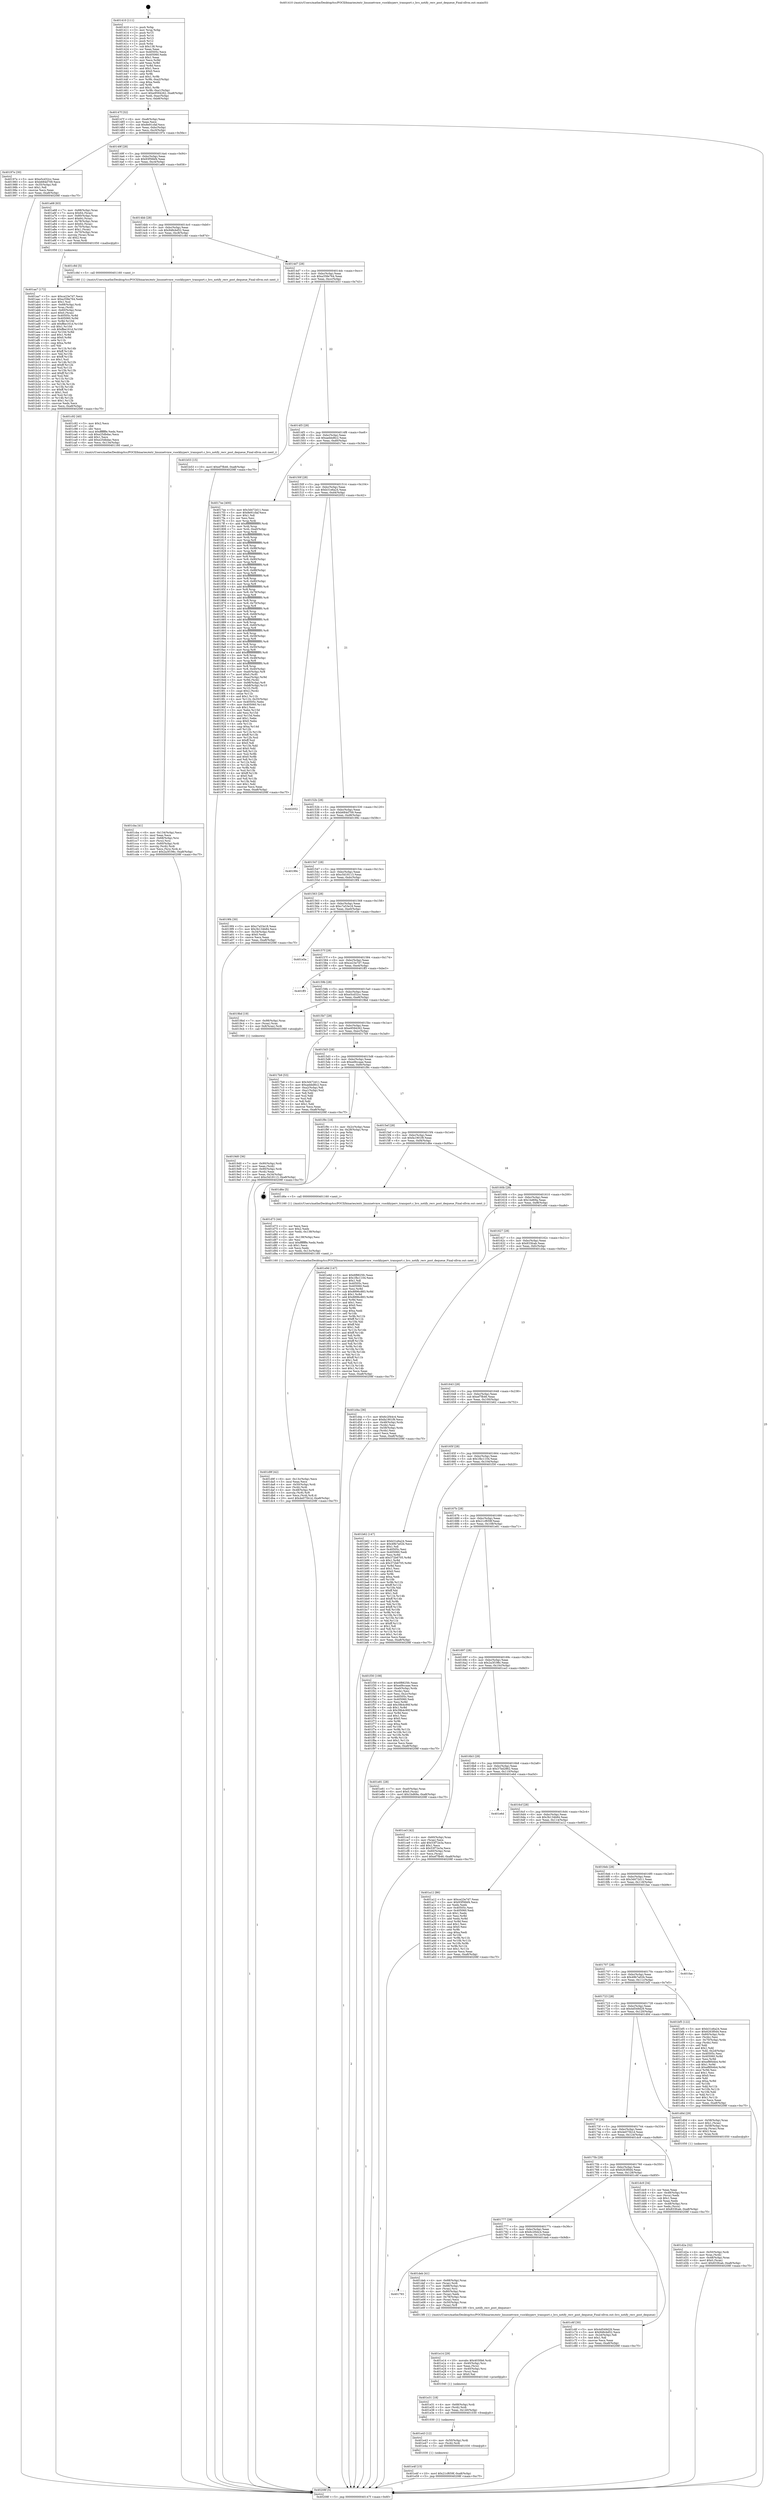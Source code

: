 digraph "0x401410" {
  label = "0x401410 (/mnt/c/Users/mathe/Desktop/tcc/POCII/binaries/extr_linuxnetvmw_vsockhyperv_transport.c_hvs_notify_recv_post_dequeue_Final-ollvm.out::main(0))"
  labelloc = "t"
  node[shape=record]

  Entry [label="",width=0.3,height=0.3,shape=circle,fillcolor=black,style=filled]
  "0x40147f" [label="{
     0x40147f [32]\l
     | [instrs]\l
     &nbsp;&nbsp;0x40147f \<+6\>: mov -0xa8(%rbp),%eax\l
     &nbsp;&nbsp;0x401485 \<+2\>: mov %eax,%ecx\l
     &nbsp;&nbsp;0x401487 \<+6\>: sub $0x8e91cfaf,%ecx\l
     &nbsp;&nbsp;0x40148d \<+6\>: mov %eax,-0xbc(%rbp)\l
     &nbsp;&nbsp;0x401493 \<+6\>: mov %ecx,-0xc0(%rbp)\l
     &nbsp;&nbsp;0x401499 \<+6\>: je 000000000040197e \<main+0x56e\>\l
  }"]
  "0x40197e" [label="{
     0x40197e [30]\l
     | [instrs]\l
     &nbsp;&nbsp;0x40197e \<+5\>: mov $0xe5cd32cc,%eax\l
     &nbsp;&nbsp;0x401983 \<+5\>: mov $0xb684d709,%ecx\l
     &nbsp;&nbsp;0x401988 \<+3\>: mov -0x35(%rbp),%dl\l
     &nbsp;&nbsp;0x40198b \<+3\>: test $0x1,%dl\l
     &nbsp;&nbsp;0x40198e \<+3\>: cmovne %ecx,%eax\l
     &nbsp;&nbsp;0x401991 \<+6\>: mov %eax,-0xa8(%rbp)\l
     &nbsp;&nbsp;0x401997 \<+5\>: jmp 000000000040208f \<main+0xc7f\>\l
  }"]
  "0x40149f" [label="{
     0x40149f [28]\l
     | [instrs]\l
     &nbsp;&nbsp;0x40149f \<+5\>: jmp 00000000004014a4 \<main+0x94\>\l
     &nbsp;&nbsp;0x4014a4 \<+6\>: mov -0xbc(%rbp),%eax\l
     &nbsp;&nbsp;0x4014aa \<+5\>: sub $0x93f56bf4,%eax\l
     &nbsp;&nbsp;0x4014af \<+6\>: mov %eax,-0xc4(%rbp)\l
     &nbsp;&nbsp;0x4014b5 \<+6\>: je 0000000000401a68 \<main+0x658\>\l
  }"]
  Exit [label="",width=0.3,height=0.3,shape=circle,fillcolor=black,style=filled,peripheries=2]
  "0x401a68" [label="{
     0x401a68 [63]\l
     | [instrs]\l
     &nbsp;&nbsp;0x401a68 \<+7\>: mov -0x88(%rbp),%rax\l
     &nbsp;&nbsp;0x401a6f \<+7\>: movq $0x64,(%rax)\l
     &nbsp;&nbsp;0x401a76 \<+4\>: mov -0x80(%rbp),%rax\l
     &nbsp;&nbsp;0x401a7a \<+6\>: movl $0x64,(%rax)\l
     &nbsp;&nbsp;0x401a80 \<+4\>: mov -0x78(%rbp),%rax\l
     &nbsp;&nbsp;0x401a84 \<+6\>: movl $0x64,(%rax)\l
     &nbsp;&nbsp;0x401a8a \<+4\>: mov -0x70(%rbp),%rax\l
     &nbsp;&nbsp;0x401a8e \<+6\>: movl $0x1,(%rax)\l
     &nbsp;&nbsp;0x401a94 \<+4\>: mov -0x70(%rbp),%rax\l
     &nbsp;&nbsp;0x401a98 \<+3\>: movslq (%rax),%rax\l
     &nbsp;&nbsp;0x401a9b \<+4\>: shl $0x2,%rax\l
     &nbsp;&nbsp;0x401a9f \<+3\>: mov %rax,%rdi\l
     &nbsp;&nbsp;0x401aa2 \<+5\>: call 0000000000401050 \<malloc@plt\>\l
     | [calls]\l
     &nbsp;&nbsp;0x401050 \{1\} (unknown)\l
  }"]
  "0x4014bb" [label="{
     0x4014bb [28]\l
     | [instrs]\l
     &nbsp;&nbsp;0x4014bb \<+5\>: jmp 00000000004014c0 \<main+0xb0\>\l
     &nbsp;&nbsp;0x4014c0 \<+6\>: mov -0xbc(%rbp),%eax\l
     &nbsp;&nbsp;0x4014c6 \<+5\>: sub $0x948cbd52,%eax\l
     &nbsp;&nbsp;0x4014cb \<+6\>: mov %eax,-0xc8(%rbp)\l
     &nbsp;&nbsp;0x4014d1 \<+6\>: je 0000000000401c8d \<main+0x87d\>\l
  }"]
  "0x401e4f" [label="{
     0x401e4f [15]\l
     | [instrs]\l
     &nbsp;&nbsp;0x401e4f \<+10\>: movl $0x21cf659f,-0xa8(%rbp)\l
     &nbsp;&nbsp;0x401e59 \<+5\>: jmp 000000000040208f \<main+0xc7f\>\l
  }"]
  "0x401c8d" [label="{
     0x401c8d [5]\l
     | [instrs]\l
     &nbsp;&nbsp;0x401c8d \<+5\>: call 0000000000401160 \<next_i\>\l
     | [calls]\l
     &nbsp;&nbsp;0x401160 \{1\} (/mnt/c/Users/mathe/Desktop/tcc/POCII/binaries/extr_linuxnetvmw_vsockhyperv_transport.c_hvs_notify_recv_post_dequeue_Final-ollvm.out::next_i)\l
  }"]
  "0x4014d7" [label="{
     0x4014d7 [28]\l
     | [instrs]\l
     &nbsp;&nbsp;0x4014d7 \<+5\>: jmp 00000000004014dc \<main+0xcc\>\l
     &nbsp;&nbsp;0x4014dc \<+6\>: mov -0xbc(%rbp),%eax\l
     &nbsp;&nbsp;0x4014e2 \<+5\>: sub $0xa358e764,%eax\l
     &nbsp;&nbsp;0x4014e7 \<+6\>: mov %eax,-0xcc(%rbp)\l
     &nbsp;&nbsp;0x4014ed \<+6\>: je 0000000000401b53 \<main+0x743\>\l
  }"]
  "0x401e43" [label="{
     0x401e43 [12]\l
     | [instrs]\l
     &nbsp;&nbsp;0x401e43 \<+4\>: mov -0x50(%rbp),%rdi\l
     &nbsp;&nbsp;0x401e47 \<+3\>: mov (%rdi),%rdi\l
     &nbsp;&nbsp;0x401e4a \<+5\>: call 0000000000401030 \<free@plt\>\l
     | [calls]\l
     &nbsp;&nbsp;0x401030 \{1\} (unknown)\l
  }"]
  "0x401b53" [label="{
     0x401b53 [15]\l
     | [instrs]\l
     &nbsp;&nbsp;0x401b53 \<+10\>: movl $0xef7fb46,-0xa8(%rbp)\l
     &nbsp;&nbsp;0x401b5d \<+5\>: jmp 000000000040208f \<main+0xc7f\>\l
  }"]
  "0x4014f3" [label="{
     0x4014f3 [28]\l
     | [instrs]\l
     &nbsp;&nbsp;0x4014f3 \<+5\>: jmp 00000000004014f8 \<main+0xe8\>\l
     &nbsp;&nbsp;0x4014f8 \<+6\>: mov -0xbc(%rbp),%eax\l
     &nbsp;&nbsp;0x4014fe \<+5\>: sub $0xaebbd6c2,%eax\l
     &nbsp;&nbsp;0x401503 \<+6\>: mov %eax,-0xd0(%rbp)\l
     &nbsp;&nbsp;0x401509 \<+6\>: je 00000000004017ee \<main+0x3de\>\l
  }"]
  "0x401e31" [label="{
     0x401e31 [18]\l
     | [instrs]\l
     &nbsp;&nbsp;0x401e31 \<+4\>: mov -0x68(%rbp),%rdi\l
     &nbsp;&nbsp;0x401e35 \<+3\>: mov (%rdi),%rdi\l
     &nbsp;&nbsp;0x401e38 \<+6\>: mov %eax,-0x140(%rbp)\l
     &nbsp;&nbsp;0x401e3e \<+5\>: call 0000000000401030 \<free@plt\>\l
     | [calls]\l
     &nbsp;&nbsp;0x401030 \{1\} (unknown)\l
  }"]
  "0x4017ee" [label="{
     0x4017ee [400]\l
     | [instrs]\l
     &nbsp;&nbsp;0x4017ee \<+5\>: mov $0x3d472d11,%eax\l
     &nbsp;&nbsp;0x4017f3 \<+5\>: mov $0x8e91cfaf,%ecx\l
     &nbsp;&nbsp;0x4017f8 \<+2\>: mov $0x1,%dl\l
     &nbsp;&nbsp;0x4017fa \<+2\>: xor %esi,%esi\l
     &nbsp;&nbsp;0x4017fc \<+3\>: mov %rsp,%rdi\l
     &nbsp;&nbsp;0x4017ff \<+4\>: add $0xfffffffffffffff0,%rdi\l
     &nbsp;&nbsp;0x401803 \<+3\>: mov %rdi,%rsp\l
     &nbsp;&nbsp;0x401806 \<+7\>: mov %rdi,-0xa0(%rbp)\l
     &nbsp;&nbsp;0x40180d \<+3\>: mov %rsp,%rdi\l
     &nbsp;&nbsp;0x401810 \<+4\>: add $0xfffffffffffffff0,%rdi\l
     &nbsp;&nbsp;0x401814 \<+3\>: mov %rdi,%rsp\l
     &nbsp;&nbsp;0x401817 \<+3\>: mov %rsp,%r8\l
     &nbsp;&nbsp;0x40181a \<+4\>: add $0xfffffffffffffff0,%r8\l
     &nbsp;&nbsp;0x40181e \<+3\>: mov %r8,%rsp\l
     &nbsp;&nbsp;0x401821 \<+7\>: mov %r8,-0x98(%rbp)\l
     &nbsp;&nbsp;0x401828 \<+3\>: mov %rsp,%r8\l
     &nbsp;&nbsp;0x40182b \<+4\>: add $0xfffffffffffffff0,%r8\l
     &nbsp;&nbsp;0x40182f \<+3\>: mov %r8,%rsp\l
     &nbsp;&nbsp;0x401832 \<+7\>: mov %r8,-0x90(%rbp)\l
     &nbsp;&nbsp;0x401839 \<+3\>: mov %rsp,%r8\l
     &nbsp;&nbsp;0x40183c \<+4\>: add $0xfffffffffffffff0,%r8\l
     &nbsp;&nbsp;0x401840 \<+3\>: mov %r8,%rsp\l
     &nbsp;&nbsp;0x401843 \<+7\>: mov %r8,-0x88(%rbp)\l
     &nbsp;&nbsp;0x40184a \<+3\>: mov %rsp,%r8\l
     &nbsp;&nbsp;0x40184d \<+4\>: add $0xfffffffffffffff0,%r8\l
     &nbsp;&nbsp;0x401851 \<+3\>: mov %r8,%rsp\l
     &nbsp;&nbsp;0x401854 \<+4\>: mov %r8,-0x80(%rbp)\l
     &nbsp;&nbsp;0x401858 \<+3\>: mov %rsp,%r8\l
     &nbsp;&nbsp;0x40185b \<+4\>: add $0xfffffffffffffff0,%r8\l
     &nbsp;&nbsp;0x40185f \<+3\>: mov %r8,%rsp\l
     &nbsp;&nbsp;0x401862 \<+4\>: mov %r8,-0x78(%rbp)\l
     &nbsp;&nbsp;0x401866 \<+3\>: mov %rsp,%r8\l
     &nbsp;&nbsp;0x401869 \<+4\>: add $0xfffffffffffffff0,%r8\l
     &nbsp;&nbsp;0x40186d \<+3\>: mov %r8,%rsp\l
     &nbsp;&nbsp;0x401870 \<+4\>: mov %r8,-0x70(%rbp)\l
     &nbsp;&nbsp;0x401874 \<+3\>: mov %rsp,%r8\l
     &nbsp;&nbsp;0x401877 \<+4\>: add $0xfffffffffffffff0,%r8\l
     &nbsp;&nbsp;0x40187b \<+3\>: mov %r8,%rsp\l
     &nbsp;&nbsp;0x40187e \<+4\>: mov %r8,-0x68(%rbp)\l
     &nbsp;&nbsp;0x401882 \<+3\>: mov %rsp,%r8\l
     &nbsp;&nbsp;0x401885 \<+4\>: add $0xfffffffffffffff0,%r8\l
     &nbsp;&nbsp;0x401889 \<+3\>: mov %r8,%rsp\l
     &nbsp;&nbsp;0x40188c \<+4\>: mov %r8,-0x60(%rbp)\l
     &nbsp;&nbsp;0x401890 \<+3\>: mov %rsp,%r8\l
     &nbsp;&nbsp;0x401893 \<+4\>: add $0xfffffffffffffff0,%r8\l
     &nbsp;&nbsp;0x401897 \<+3\>: mov %r8,%rsp\l
     &nbsp;&nbsp;0x40189a \<+4\>: mov %r8,-0x58(%rbp)\l
     &nbsp;&nbsp;0x40189e \<+3\>: mov %rsp,%r8\l
     &nbsp;&nbsp;0x4018a1 \<+4\>: add $0xfffffffffffffff0,%r8\l
     &nbsp;&nbsp;0x4018a5 \<+3\>: mov %r8,%rsp\l
     &nbsp;&nbsp;0x4018a8 \<+4\>: mov %r8,-0x50(%rbp)\l
     &nbsp;&nbsp;0x4018ac \<+3\>: mov %rsp,%r8\l
     &nbsp;&nbsp;0x4018af \<+4\>: add $0xfffffffffffffff0,%r8\l
     &nbsp;&nbsp;0x4018b3 \<+3\>: mov %r8,%rsp\l
     &nbsp;&nbsp;0x4018b6 \<+4\>: mov %r8,-0x48(%rbp)\l
     &nbsp;&nbsp;0x4018ba \<+3\>: mov %rsp,%r8\l
     &nbsp;&nbsp;0x4018bd \<+4\>: add $0xfffffffffffffff0,%r8\l
     &nbsp;&nbsp;0x4018c1 \<+3\>: mov %r8,%rsp\l
     &nbsp;&nbsp;0x4018c4 \<+4\>: mov %r8,-0x40(%rbp)\l
     &nbsp;&nbsp;0x4018c8 \<+7\>: mov -0xa0(%rbp),%r8\l
     &nbsp;&nbsp;0x4018cf \<+7\>: movl $0x0,(%r8)\l
     &nbsp;&nbsp;0x4018d6 \<+7\>: mov -0xac(%rbp),%r9d\l
     &nbsp;&nbsp;0x4018dd \<+3\>: mov %r9d,(%rdi)\l
     &nbsp;&nbsp;0x4018e0 \<+7\>: mov -0x98(%rbp),%r8\l
     &nbsp;&nbsp;0x4018e7 \<+7\>: mov -0xb8(%rbp),%r10\l
     &nbsp;&nbsp;0x4018ee \<+3\>: mov %r10,(%r8)\l
     &nbsp;&nbsp;0x4018f1 \<+3\>: cmpl $0x2,(%rdi)\l
     &nbsp;&nbsp;0x4018f4 \<+4\>: setne %r11b\l
     &nbsp;&nbsp;0x4018f8 \<+4\>: and $0x1,%r11b\l
     &nbsp;&nbsp;0x4018fc \<+4\>: mov %r11b,-0x35(%rbp)\l
     &nbsp;&nbsp;0x401900 \<+7\>: mov 0x40505c,%ebx\l
     &nbsp;&nbsp;0x401907 \<+8\>: mov 0x405060,%r14d\l
     &nbsp;&nbsp;0x40190f \<+3\>: sub $0x1,%esi\l
     &nbsp;&nbsp;0x401912 \<+3\>: mov %ebx,%r15d\l
     &nbsp;&nbsp;0x401915 \<+3\>: add %esi,%r15d\l
     &nbsp;&nbsp;0x401918 \<+4\>: imul %r15d,%ebx\l
     &nbsp;&nbsp;0x40191c \<+3\>: and $0x1,%ebx\l
     &nbsp;&nbsp;0x40191f \<+3\>: cmp $0x0,%ebx\l
     &nbsp;&nbsp;0x401922 \<+4\>: sete %r11b\l
     &nbsp;&nbsp;0x401926 \<+4\>: cmp $0xa,%r14d\l
     &nbsp;&nbsp;0x40192a \<+4\>: setl %r12b\l
     &nbsp;&nbsp;0x40192e \<+3\>: mov %r11b,%r13b\l
     &nbsp;&nbsp;0x401931 \<+4\>: xor $0xff,%r13b\l
     &nbsp;&nbsp;0x401935 \<+3\>: mov %r12b,%sil\l
     &nbsp;&nbsp;0x401938 \<+4\>: xor $0xff,%sil\l
     &nbsp;&nbsp;0x40193c \<+3\>: xor $0x0,%dl\l
     &nbsp;&nbsp;0x40193f \<+3\>: mov %r13b,%dil\l
     &nbsp;&nbsp;0x401942 \<+4\>: and $0x0,%dil\l
     &nbsp;&nbsp;0x401946 \<+3\>: and %dl,%r11b\l
     &nbsp;&nbsp;0x401949 \<+3\>: mov %sil,%r8b\l
     &nbsp;&nbsp;0x40194c \<+4\>: and $0x0,%r8b\l
     &nbsp;&nbsp;0x401950 \<+3\>: and %dl,%r12b\l
     &nbsp;&nbsp;0x401953 \<+3\>: or %r11b,%dil\l
     &nbsp;&nbsp;0x401956 \<+3\>: or %r12b,%r8b\l
     &nbsp;&nbsp;0x401959 \<+3\>: xor %r8b,%dil\l
     &nbsp;&nbsp;0x40195c \<+3\>: or %sil,%r13b\l
     &nbsp;&nbsp;0x40195f \<+4\>: xor $0xff,%r13b\l
     &nbsp;&nbsp;0x401963 \<+3\>: or $0x0,%dl\l
     &nbsp;&nbsp;0x401966 \<+3\>: and %dl,%r13b\l
     &nbsp;&nbsp;0x401969 \<+3\>: or %r13b,%dil\l
     &nbsp;&nbsp;0x40196c \<+4\>: test $0x1,%dil\l
     &nbsp;&nbsp;0x401970 \<+3\>: cmovne %ecx,%eax\l
     &nbsp;&nbsp;0x401973 \<+6\>: mov %eax,-0xa8(%rbp)\l
     &nbsp;&nbsp;0x401979 \<+5\>: jmp 000000000040208f \<main+0xc7f\>\l
  }"]
  "0x40150f" [label="{
     0x40150f [28]\l
     | [instrs]\l
     &nbsp;&nbsp;0x40150f \<+5\>: jmp 0000000000401514 \<main+0x104\>\l
     &nbsp;&nbsp;0x401514 \<+6\>: mov -0xbc(%rbp),%eax\l
     &nbsp;&nbsp;0x40151a \<+5\>: sub $0xb31e6a24,%eax\l
     &nbsp;&nbsp;0x40151f \<+6\>: mov %eax,-0xd4(%rbp)\l
     &nbsp;&nbsp;0x401525 \<+6\>: je 0000000000402052 \<main+0xc42\>\l
  }"]
  "0x401e14" [label="{
     0x401e14 [29]\l
     | [instrs]\l
     &nbsp;&nbsp;0x401e14 \<+10\>: movabs $0x4030b6,%rdi\l
     &nbsp;&nbsp;0x401e1e \<+4\>: mov -0x40(%rbp),%rsi\l
     &nbsp;&nbsp;0x401e22 \<+2\>: mov %eax,(%rsi)\l
     &nbsp;&nbsp;0x401e24 \<+4\>: mov -0x40(%rbp),%rsi\l
     &nbsp;&nbsp;0x401e28 \<+2\>: mov (%rsi),%esi\l
     &nbsp;&nbsp;0x401e2a \<+2\>: mov $0x0,%al\l
     &nbsp;&nbsp;0x401e2c \<+5\>: call 0000000000401040 \<printf@plt\>\l
     | [calls]\l
     &nbsp;&nbsp;0x401040 \{1\} (unknown)\l
  }"]
  "0x402052" [label="{
     0x402052\l
  }", style=dashed]
  "0x40152b" [label="{
     0x40152b [28]\l
     | [instrs]\l
     &nbsp;&nbsp;0x40152b \<+5\>: jmp 0000000000401530 \<main+0x120\>\l
     &nbsp;&nbsp;0x401530 \<+6\>: mov -0xbc(%rbp),%eax\l
     &nbsp;&nbsp;0x401536 \<+5\>: sub $0xb684d709,%eax\l
     &nbsp;&nbsp;0x40153b \<+6\>: mov %eax,-0xd8(%rbp)\l
     &nbsp;&nbsp;0x401541 \<+6\>: je 000000000040199c \<main+0x58c\>\l
  }"]
  "0x401793" [label="{
     0x401793\l
  }", style=dashed]
  "0x40199c" [label="{
     0x40199c\l
  }", style=dashed]
  "0x401547" [label="{
     0x401547 [28]\l
     | [instrs]\l
     &nbsp;&nbsp;0x401547 \<+5\>: jmp 000000000040154c \<main+0x13c\>\l
     &nbsp;&nbsp;0x40154c \<+6\>: mov -0xbc(%rbp),%eax\l
     &nbsp;&nbsp;0x401552 \<+5\>: sub $0xc5d18113,%eax\l
     &nbsp;&nbsp;0x401557 \<+6\>: mov %eax,-0xdc(%rbp)\l
     &nbsp;&nbsp;0x40155d \<+6\>: je 00000000004019f4 \<main+0x5e4\>\l
  }"]
  "0x401deb" [label="{
     0x401deb [41]\l
     | [instrs]\l
     &nbsp;&nbsp;0x401deb \<+4\>: mov -0x68(%rbp),%rax\l
     &nbsp;&nbsp;0x401def \<+3\>: mov (%rax),%rdi\l
     &nbsp;&nbsp;0x401df2 \<+7\>: mov -0x88(%rbp),%rax\l
     &nbsp;&nbsp;0x401df9 \<+3\>: mov (%rax),%rsi\l
     &nbsp;&nbsp;0x401dfc \<+4\>: mov -0x80(%rbp),%rax\l
     &nbsp;&nbsp;0x401e00 \<+2\>: mov (%rax),%edx\l
     &nbsp;&nbsp;0x401e02 \<+4\>: mov -0x78(%rbp),%rax\l
     &nbsp;&nbsp;0x401e06 \<+2\>: mov (%rax),%ecx\l
     &nbsp;&nbsp;0x401e08 \<+4\>: mov -0x50(%rbp),%rax\l
     &nbsp;&nbsp;0x401e0c \<+3\>: mov (%rax),%r8\l
     &nbsp;&nbsp;0x401e0f \<+5\>: call 00000000004013f0 \<hvs_notify_recv_post_dequeue\>\l
     | [calls]\l
     &nbsp;&nbsp;0x4013f0 \{1\} (/mnt/c/Users/mathe/Desktop/tcc/POCII/binaries/extr_linuxnetvmw_vsockhyperv_transport.c_hvs_notify_recv_post_dequeue_Final-ollvm.out::hvs_notify_recv_post_dequeue)\l
  }"]
  "0x4019f4" [label="{
     0x4019f4 [30]\l
     | [instrs]\l
     &nbsp;&nbsp;0x4019f4 \<+5\>: mov $0xc7a53e18,%eax\l
     &nbsp;&nbsp;0x4019f9 \<+5\>: mov $0x3b134b84,%ecx\l
     &nbsp;&nbsp;0x4019fe \<+3\>: mov -0x34(%rbp),%edx\l
     &nbsp;&nbsp;0x401a01 \<+3\>: cmp $0x0,%edx\l
     &nbsp;&nbsp;0x401a04 \<+3\>: cmove %ecx,%eax\l
     &nbsp;&nbsp;0x401a07 \<+6\>: mov %eax,-0xa8(%rbp)\l
     &nbsp;&nbsp;0x401a0d \<+5\>: jmp 000000000040208f \<main+0xc7f\>\l
  }"]
  "0x401563" [label="{
     0x401563 [28]\l
     | [instrs]\l
     &nbsp;&nbsp;0x401563 \<+5\>: jmp 0000000000401568 \<main+0x158\>\l
     &nbsp;&nbsp;0x401568 \<+6\>: mov -0xbc(%rbp),%eax\l
     &nbsp;&nbsp;0x40156e \<+5\>: sub $0xc7a53e18,%eax\l
     &nbsp;&nbsp;0x401573 \<+6\>: mov %eax,-0xe0(%rbp)\l
     &nbsp;&nbsp;0x401579 \<+6\>: je 0000000000401e5e \<main+0xa4e\>\l
  }"]
  "0x401d9f" [label="{
     0x401d9f [42]\l
     | [instrs]\l
     &nbsp;&nbsp;0x401d9f \<+6\>: mov -0x13c(%rbp),%ecx\l
     &nbsp;&nbsp;0x401da5 \<+3\>: imul %eax,%ecx\l
     &nbsp;&nbsp;0x401da8 \<+4\>: mov -0x50(%rbp),%rdi\l
     &nbsp;&nbsp;0x401dac \<+3\>: mov (%rdi),%rdi\l
     &nbsp;&nbsp;0x401daf \<+4\>: mov -0x48(%rbp),%r8\l
     &nbsp;&nbsp;0x401db3 \<+3\>: movslq (%r8),%r8\l
     &nbsp;&nbsp;0x401db6 \<+4\>: mov %ecx,(%rdi,%r8,4)\l
     &nbsp;&nbsp;0x401dba \<+10\>: movl $0x4e075b1d,-0xa8(%rbp)\l
     &nbsp;&nbsp;0x401dc4 \<+5\>: jmp 000000000040208f \<main+0xc7f\>\l
  }"]
  "0x401e5e" [label="{
     0x401e5e\l
  }", style=dashed]
  "0x40157f" [label="{
     0x40157f [28]\l
     | [instrs]\l
     &nbsp;&nbsp;0x40157f \<+5\>: jmp 0000000000401584 \<main+0x174\>\l
     &nbsp;&nbsp;0x401584 \<+6\>: mov -0xbc(%rbp),%eax\l
     &nbsp;&nbsp;0x40158a \<+5\>: sub $0xce23e7d7,%eax\l
     &nbsp;&nbsp;0x40158f \<+6\>: mov %eax,-0xe4(%rbp)\l
     &nbsp;&nbsp;0x401595 \<+6\>: je 0000000000401ff3 \<main+0xbe3\>\l
  }"]
  "0x401d73" [label="{
     0x401d73 [44]\l
     | [instrs]\l
     &nbsp;&nbsp;0x401d73 \<+2\>: xor %ecx,%ecx\l
     &nbsp;&nbsp;0x401d75 \<+5\>: mov $0x2,%edx\l
     &nbsp;&nbsp;0x401d7a \<+6\>: mov %edx,-0x138(%rbp)\l
     &nbsp;&nbsp;0x401d80 \<+1\>: cltd\l
     &nbsp;&nbsp;0x401d81 \<+6\>: mov -0x138(%rbp),%esi\l
     &nbsp;&nbsp;0x401d87 \<+2\>: idiv %esi\l
     &nbsp;&nbsp;0x401d89 \<+6\>: imul $0xfffffffe,%edx,%edx\l
     &nbsp;&nbsp;0x401d8f \<+3\>: sub $0x1,%ecx\l
     &nbsp;&nbsp;0x401d92 \<+2\>: sub %ecx,%edx\l
     &nbsp;&nbsp;0x401d94 \<+6\>: mov %edx,-0x13c(%rbp)\l
     &nbsp;&nbsp;0x401d9a \<+5\>: call 0000000000401160 \<next_i\>\l
     | [calls]\l
     &nbsp;&nbsp;0x401160 \{1\} (/mnt/c/Users/mathe/Desktop/tcc/POCII/binaries/extr_linuxnetvmw_vsockhyperv_transport.c_hvs_notify_recv_post_dequeue_Final-ollvm.out::next_i)\l
  }"]
  "0x401ff3" [label="{
     0x401ff3\l
  }", style=dashed]
  "0x40159b" [label="{
     0x40159b [28]\l
     | [instrs]\l
     &nbsp;&nbsp;0x40159b \<+5\>: jmp 00000000004015a0 \<main+0x190\>\l
     &nbsp;&nbsp;0x4015a0 \<+6\>: mov -0xbc(%rbp),%eax\l
     &nbsp;&nbsp;0x4015a6 \<+5\>: sub $0xe5cd32cc,%eax\l
     &nbsp;&nbsp;0x4015ab \<+6\>: mov %eax,-0xe8(%rbp)\l
     &nbsp;&nbsp;0x4015b1 \<+6\>: je 00000000004019bd \<main+0x5ad\>\l
  }"]
  "0x401d2a" [label="{
     0x401d2a [32]\l
     | [instrs]\l
     &nbsp;&nbsp;0x401d2a \<+4\>: mov -0x50(%rbp),%rdi\l
     &nbsp;&nbsp;0x401d2e \<+3\>: mov %rax,(%rdi)\l
     &nbsp;&nbsp;0x401d31 \<+4\>: mov -0x48(%rbp),%rax\l
     &nbsp;&nbsp;0x401d35 \<+6\>: movl $0x0,(%rax)\l
     &nbsp;&nbsp;0x401d3b \<+10\>: movl $0x833fcab,-0xa8(%rbp)\l
     &nbsp;&nbsp;0x401d45 \<+5\>: jmp 000000000040208f \<main+0xc7f\>\l
  }"]
  "0x4019bd" [label="{
     0x4019bd [19]\l
     | [instrs]\l
     &nbsp;&nbsp;0x4019bd \<+7\>: mov -0x98(%rbp),%rax\l
     &nbsp;&nbsp;0x4019c4 \<+3\>: mov (%rax),%rax\l
     &nbsp;&nbsp;0x4019c7 \<+4\>: mov 0x8(%rax),%rdi\l
     &nbsp;&nbsp;0x4019cb \<+5\>: call 0000000000401060 \<atoi@plt\>\l
     | [calls]\l
     &nbsp;&nbsp;0x401060 \{1\} (unknown)\l
  }"]
  "0x4015b7" [label="{
     0x4015b7 [28]\l
     | [instrs]\l
     &nbsp;&nbsp;0x4015b7 \<+5\>: jmp 00000000004015bc \<main+0x1ac\>\l
     &nbsp;&nbsp;0x4015bc \<+6\>: mov -0xbc(%rbp),%eax\l
     &nbsp;&nbsp;0x4015c2 \<+5\>: sub $0xe9594262,%eax\l
     &nbsp;&nbsp;0x4015c7 \<+6\>: mov %eax,-0xec(%rbp)\l
     &nbsp;&nbsp;0x4015cd \<+6\>: je 00000000004017b9 \<main+0x3a9\>\l
  }"]
  "0x401cba" [label="{
     0x401cba [41]\l
     | [instrs]\l
     &nbsp;&nbsp;0x401cba \<+6\>: mov -0x134(%rbp),%ecx\l
     &nbsp;&nbsp;0x401cc0 \<+3\>: imul %eax,%ecx\l
     &nbsp;&nbsp;0x401cc3 \<+4\>: mov -0x68(%rbp),%rsi\l
     &nbsp;&nbsp;0x401cc7 \<+3\>: mov (%rsi),%rsi\l
     &nbsp;&nbsp;0x401cca \<+4\>: mov -0x60(%rbp),%rdi\l
     &nbsp;&nbsp;0x401cce \<+3\>: movslq (%rdi),%rdi\l
     &nbsp;&nbsp;0x401cd1 \<+3\>: mov %ecx,(%rsi,%rdi,4)\l
     &nbsp;&nbsp;0x401cd4 \<+10\>: movl $0x2a3f198c,-0xa8(%rbp)\l
     &nbsp;&nbsp;0x401cde \<+5\>: jmp 000000000040208f \<main+0xc7f\>\l
  }"]
  "0x4017b9" [label="{
     0x4017b9 [53]\l
     | [instrs]\l
     &nbsp;&nbsp;0x4017b9 \<+5\>: mov $0x3d472d11,%eax\l
     &nbsp;&nbsp;0x4017be \<+5\>: mov $0xaebbd6c2,%ecx\l
     &nbsp;&nbsp;0x4017c3 \<+6\>: mov -0xa2(%rbp),%dl\l
     &nbsp;&nbsp;0x4017c9 \<+7\>: mov -0xa1(%rbp),%sil\l
     &nbsp;&nbsp;0x4017d0 \<+3\>: mov %dl,%dil\l
     &nbsp;&nbsp;0x4017d3 \<+3\>: and %sil,%dil\l
     &nbsp;&nbsp;0x4017d6 \<+3\>: xor %sil,%dl\l
     &nbsp;&nbsp;0x4017d9 \<+3\>: or %dl,%dil\l
     &nbsp;&nbsp;0x4017dc \<+4\>: test $0x1,%dil\l
     &nbsp;&nbsp;0x4017e0 \<+3\>: cmovne %ecx,%eax\l
     &nbsp;&nbsp;0x4017e3 \<+6\>: mov %eax,-0xa8(%rbp)\l
     &nbsp;&nbsp;0x4017e9 \<+5\>: jmp 000000000040208f \<main+0xc7f\>\l
  }"]
  "0x4015d3" [label="{
     0x4015d3 [28]\l
     | [instrs]\l
     &nbsp;&nbsp;0x4015d3 \<+5\>: jmp 00000000004015d8 \<main+0x1c8\>\l
     &nbsp;&nbsp;0x4015d8 \<+6\>: mov -0xbc(%rbp),%eax\l
     &nbsp;&nbsp;0x4015de \<+5\>: sub $0xed9ccaae,%eax\l
     &nbsp;&nbsp;0x4015e3 \<+6\>: mov %eax,-0xf0(%rbp)\l
     &nbsp;&nbsp;0x4015e9 \<+6\>: je 0000000000401f9c \<main+0xb8c\>\l
  }"]
  "0x40208f" [label="{
     0x40208f [5]\l
     | [instrs]\l
     &nbsp;&nbsp;0x40208f \<+5\>: jmp 000000000040147f \<main+0x6f\>\l
  }"]
  "0x401410" [label="{
     0x401410 [111]\l
     | [instrs]\l
     &nbsp;&nbsp;0x401410 \<+1\>: push %rbp\l
     &nbsp;&nbsp;0x401411 \<+3\>: mov %rsp,%rbp\l
     &nbsp;&nbsp;0x401414 \<+2\>: push %r15\l
     &nbsp;&nbsp;0x401416 \<+2\>: push %r14\l
     &nbsp;&nbsp;0x401418 \<+2\>: push %r13\l
     &nbsp;&nbsp;0x40141a \<+2\>: push %r12\l
     &nbsp;&nbsp;0x40141c \<+1\>: push %rbx\l
     &nbsp;&nbsp;0x40141d \<+7\>: sub $0x138,%rsp\l
     &nbsp;&nbsp;0x401424 \<+2\>: xor %eax,%eax\l
     &nbsp;&nbsp;0x401426 \<+7\>: mov 0x40505c,%ecx\l
     &nbsp;&nbsp;0x40142d \<+7\>: mov 0x405060,%edx\l
     &nbsp;&nbsp;0x401434 \<+3\>: sub $0x1,%eax\l
     &nbsp;&nbsp;0x401437 \<+3\>: mov %ecx,%r8d\l
     &nbsp;&nbsp;0x40143a \<+3\>: add %eax,%r8d\l
     &nbsp;&nbsp;0x40143d \<+4\>: imul %r8d,%ecx\l
     &nbsp;&nbsp;0x401441 \<+3\>: and $0x1,%ecx\l
     &nbsp;&nbsp;0x401444 \<+3\>: cmp $0x0,%ecx\l
     &nbsp;&nbsp;0x401447 \<+4\>: sete %r9b\l
     &nbsp;&nbsp;0x40144b \<+4\>: and $0x1,%r9b\l
     &nbsp;&nbsp;0x40144f \<+7\>: mov %r9b,-0xa2(%rbp)\l
     &nbsp;&nbsp;0x401456 \<+3\>: cmp $0xa,%edx\l
     &nbsp;&nbsp;0x401459 \<+4\>: setl %r9b\l
     &nbsp;&nbsp;0x40145d \<+4\>: and $0x1,%r9b\l
     &nbsp;&nbsp;0x401461 \<+7\>: mov %r9b,-0xa1(%rbp)\l
     &nbsp;&nbsp;0x401468 \<+10\>: movl $0xe9594262,-0xa8(%rbp)\l
     &nbsp;&nbsp;0x401472 \<+6\>: mov %edi,-0xac(%rbp)\l
     &nbsp;&nbsp;0x401478 \<+7\>: mov %rsi,-0xb8(%rbp)\l
  }"]
  "0x401c92" [label="{
     0x401c92 [40]\l
     | [instrs]\l
     &nbsp;&nbsp;0x401c92 \<+5\>: mov $0x2,%ecx\l
     &nbsp;&nbsp;0x401c97 \<+1\>: cltd\l
     &nbsp;&nbsp;0x401c98 \<+2\>: idiv %ecx\l
     &nbsp;&nbsp;0x401c9a \<+6\>: imul $0xfffffffe,%edx,%ecx\l
     &nbsp;&nbsp;0x401ca0 \<+6\>: sub $0xe25dbdac,%ecx\l
     &nbsp;&nbsp;0x401ca6 \<+3\>: add $0x1,%ecx\l
     &nbsp;&nbsp;0x401ca9 \<+6\>: add $0xe25dbdac,%ecx\l
     &nbsp;&nbsp;0x401caf \<+6\>: mov %ecx,-0x134(%rbp)\l
     &nbsp;&nbsp;0x401cb5 \<+5\>: call 0000000000401160 \<next_i\>\l
     | [calls]\l
     &nbsp;&nbsp;0x401160 \{1\} (/mnt/c/Users/mathe/Desktop/tcc/POCII/binaries/extr_linuxnetvmw_vsockhyperv_transport.c_hvs_notify_recv_post_dequeue_Final-ollvm.out::next_i)\l
  }"]
  "0x4019d0" [label="{
     0x4019d0 [36]\l
     | [instrs]\l
     &nbsp;&nbsp;0x4019d0 \<+7\>: mov -0x90(%rbp),%rdi\l
     &nbsp;&nbsp;0x4019d7 \<+2\>: mov %eax,(%rdi)\l
     &nbsp;&nbsp;0x4019d9 \<+7\>: mov -0x90(%rbp),%rdi\l
     &nbsp;&nbsp;0x4019e0 \<+2\>: mov (%rdi),%eax\l
     &nbsp;&nbsp;0x4019e2 \<+3\>: mov %eax,-0x34(%rbp)\l
     &nbsp;&nbsp;0x4019e5 \<+10\>: movl $0xc5d18113,-0xa8(%rbp)\l
     &nbsp;&nbsp;0x4019ef \<+5\>: jmp 000000000040208f \<main+0xc7f\>\l
  }"]
  "0x401777" [label="{
     0x401777 [28]\l
     | [instrs]\l
     &nbsp;&nbsp;0x401777 \<+5\>: jmp 000000000040177c \<main+0x36c\>\l
     &nbsp;&nbsp;0x40177c \<+6\>: mov -0xbc(%rbp),%eax\l
     &nbsp;&nbsp;0x401782 \<+5\>: sub $0x6c2f44c4,%eax\l
     &nbsp;&nbsp;0x401787 \<+6\>: mov %eax,-0x12c(%rbp)\l
     &nbsp;&nbsp;0x40178d \<+6\>: je 0000000000401deb \<main+0x9db\>\l
  }"]
  "0x401f9c" [label="{
     0x401f9c [18]\l
     | [instrs]\l
     &nbsp;&nbsp;0x401f9c \<+3\>: mov -0x2c(%rbp),%eax\l
     &nbsp;&nbsp;0x401f9f \<+4\>: lea -0x28(%rbp),%rsp\l
     &nbsp;&nbsp;0x401fa3 \<+1\>: pop %rbx\l
     &nbsp;&nbsp;0x401fa4 \<+2\>: pop %r12\l
     &nbsp;&nbsp;0x401fa6 \<+2\>: pop %r13\l
     &nbsp;&nbsp;0x401fa8 \<+2\>: pop %r14\l
     &nbsp;&nbsp;0x401faa \<+2\>: pop %r15\l
     &nbsp;&nbsp;0x401fac \<+1\>: pop %rbp\l
     &nbsp;&nbsp;0x401fad \<+1\>: ret\l
  }"]
  "0x4015ef" [label="{
     0x4015ef [28]\l
     | [instrs]\l
     &nbsp;&nbsp;0x4015ef \<+5\>: jmp 00000000004015f4 \<main+0x1e4\>\l
     &nbsp;&nbsp;0x4015f4 \<+6\>: mov -0xbc(%rbp),%eax\l
     &nbsp;&nbsp;0x4015fa \<+5\>: sub $0xfa1901f9,%eax\l
     &nbsp;&nbsp;0x4015ff \<+6\>: mov %eax,-0xf4(%rbp)\l
     &nbsp;&nbsp;0x401605 \<+6\>: je 0000000000401d6e \<main+0x95e\>\l
  }"]
  "0x401c6f" [label="{
     0x401c6f [30]\l
     | [instrs]\l
     &nbsp;&nbsp;0x401c6f \<+5\>: mov $0x4d549d29,%eax\l
     &nbsp;&nbsp;0x401c74 \<+5\>: mov $0x948cbd52,%ecx\l
     &nbsp;&nbsp;0x401c79 \<+3\>: mov -0x2d(%rbp),%dl\l
     &nbsp;&nbsp;0x401c7c \<+3\>: test $0x1,%dl\l
     &nbsp;&nbsp;0x401c7f \<+3\>: cmovne %ecx,%eax\l
     &nbsp;&nbsp;0x401c82 \<+6\>: mov %eax,-0xa8(%rbp)\l
     &nbsp;&nbsp;0x401c88 \<+5\>: jmp 000000000040208f \<main+0xc7f\>\l
  }"]
  "0x401d6e" [label="{
     0x401d6e [5]\l
     | [instrs]\l
     &nbsp;&nbsp;0x401d6e \<+5\>: call 0000000000401160 \<next_i\>\l
     | [calls]\l
     &nbsp;&nbsp;0x401160 \{1\} (/mnt/c/Users/mathe/Desktop/tcc/POCII/binaries/extr_linuxnetvmw_vsockhyperv_transport.c_hvs_notify_recv_post_dequeue_Final-ollvm.out::next_i)\l
  }"]
  "0x40160b" [label="{
     0x40160b [28]\l
     | [instrs]\l
     &nbsp;&nbsp;0x40160b \<+5\>: jmp 0000000000401610 \<main+0x200\>\l
     &nbsp;&nbsp;0x401610 \<+6\>: mov -0xbc(%rbp),%eax\l
     &nbsp;&nbsp;0x401616 \<+5\>: sub $0x1bd69a,%eax\l
     &nbsp;&nbsp;0x40161b \<+6\>: mov %eax,-0xf8(%rbp)\l
     &nbsp;&nbsp;0x401621 \<+6\>: je 0000000000401e9d \<main+0xa8d\>\l
  }"]
  "0x40175b" [label="{
     0x40175b [28]\l
     | [instrs]\l
     &nbsp;&nbsp;0x40175b \<+5\>: jmp 0000000000401760 \<main+0x350\>\l
     &nbsp;&nbsp;0x401760 \<+6\>: mov -0xbc(%rbp),%eax\l
     &nbsp;&nbsp;0x401766 \<+5\>: sub $0x6263f0d4,%eax\l
     &nbsp;&nbsp;0x40176b \<+6\>: mov %eax,-0x128(%rbp)\l
     &nbsp;&nbsp;0x401771 \<+6\>: je 0000000000401c6f \<main+0x85f\>\l
  }"]
  "0x401e9d" [label="{
     0x401e9d [147]\l
     | [instrs]\l
     &nbsp;&nbsp;0x401e9d \<+5\>: mov $0x6f8825fc,%eax\l
     &nbsp;&nbsp;0x401ea2 \<+5\>: mov $0x1fbc1104,%ecx\l
     &nbsp;&nbsp;0x401ea7 \<+2\>: mov $0x1,%dl\l
     &nbsp;&nbsp;0x401ea9 \<+7\>: mov 0x40505c,%esi\l
     &nbsp;&nbsp;0x401eb0 \<+7\>: mov 0x405060,%edi\l
     &nbsp;&nbsp;0x401eb7 \<+3\>: mov %esi,%r8d\l
     &nbsp;&nbsp;0x401eba \<+7\>: sub $0x8896c883,%r8d\l
     &nbsp;&nbsp;0x401ec1 \<+4\>: sub $0x1,%r8d\l
     &nbsp;&nbsp;0x401ec5 \<+7\>: add $0x8896c883,%r8d\l
     &nbsp;&nbsp;0x401ecc \<+4\>: imul %r8d,%esi\l
     &nbsp;&nbsp;0x401ed0 \<+3\>: and $0x1,%esi\l
     &nbsp;&nbsp;0x401ed3 \<+3\>: cmp $0x0,%esi\l
     &nbsp;&nbsp;0x401ed6 \<+4\>: sete %r9b\l
     &nbsp;&nbsp;0x401eda \<+3\>: cmp $0xa,%edi\l
     &nbsp;&nbsp;0x401edd \<+4\>: setl %r10b\l
     &nbsp;&nbsp;0x401ee1 \<+3\>: mov %r9b,%r11b\l
     &nbsp;&nbsp;0x401ee4 \<+4\>: xor $0xff,%r11b\l
     &nbsp;&nbsp;0x401ee8 \<+3\>: mov %r10b,%bl\l
     &nbsp;&nbsp;0x401eeb \<+3\>: xor $0xff,%bl\l
     &nbsp;&nbsp;0x401eee \<+3\>: xor $0x1,%dl\l
     &nbsp;&nbsp;0x401ef1 \<+3\>: mov %r11b,%r14b\l
     &nbsp;&nbsp;0x401ef4 \<+4\>: and $0xff,%r14b\l
     &nbsp;&nbsp;0x401ef8 \<+3\>: and %dl,%r9b\l
     &nbsp;&nbsp;0x401efb \<+3\>: mov %bl,%r15b\l
     &nbsp;&nbsp;0x401efe \<+4\>: and $0xff,%r15b\l
     &nbsp;&nbsp;0x401f02 \<+3\>: and %dl,%r10b\l
     &nbsp;&nbsp;0x401f05 \<+3\>: or %r9b,%r14b\l
     &nbsp;&nbsp;0x401f08 \<+3\>: or %r10b,%r15b\l
     &nbsp;&nbsp;0x401f0b \<+3\>: xor %r15b,%r14b\l
     &nbsp;&nbsp;0x401f0e \<+3\>: or %bl,%r11b\l
     &nbsp;&nbsp;0x401f11 \<+4\>: xor $0xff,%r11b\l
     &nbsp;&nbsp;0x401f15 \<+3\>: or $0x1,%dl\l
     &nbsp;&nbsp;0x401f18 \<+3\>: and %dl,%r11b\l
     &nbsp;&nbsp;0x401f1b \<+3\>: or %r11b,%r14b\l
     &nbsp;&nbsp;0x401f1e \<+4\>: test $0x1,%r14b\l
     &nbsp;&nbsp;0x401f22 \<+3\>: cmovne %ecx,%eax\l
     &nbsp;&nbsp;0x401f25 \<+6\>: mov %eax,-0xa8(%rbp)\l
     &nbsp;&nbsp;0x401f2b \<+5\>: jmp 000000000040208f \<main+0xc7f\>\l
  }"]
  "0x401627" [label="{
     0x401627 [28]\l
     | [instrs]\l
     &nbsp;&nbsp;0x401627 \<+5\>: jmp 000000000040162c \<main+0x21c\>\l
     &nbsp;&nbsp;0x40162c \<+6\>: mov -0xbc(%rbp),%eax\l
     &nbsp;&nbsp;0x401632 \<+5\>: sub $0x833fcab,%eax\l
     &nbsp;&nbsp;0x401637 \<+6\>: mov %eax,-0xfc(%rbp)\l
     &nbsp;&nbsp;0x40163d \<+6\>: je 0000000000401d4a \<main+0x93a\>\l
  }"]
  "0x401dc9" [label="{
     0x401dc9 [34]\l
     | [instrs]\l
     &nbsp;&nbsp;0x401dc9 \<+2\>: xor %eax,%eax\l
     &nbsp;&nbsp;0x401dcb \<+4\>: mov -0x48(%rbp),%rcx\l
     &nbsp;&nbsp;0x401dcf \<+2\>: mov (%rcx),%edx\l
     &nbsp;&nbsp;0x401dd1 \<+3\>: sub $0x1,%eax\l
     &nbsp;&nbsp;0x401dd4 \<+2\>: sub %eax,%edx\l
     &nbsp;&nbsp;0x401dd6 \<+4\>: mov -0x48(%rbp),%rcx\l
     &nbsp;&nbsp;0x401dda \<+2\>: mov %edx,(%rcx)\l
     &nbsp;&nbsp;0x401ddc \<+10\>: movl $0x833fcab,-0xa8(%rbp)\l
     &nbsp;&nbsp;0x401de6 \<+5\>: jmp 000000000040208f \<main+0xc7f\>\l
  }"]
  "0x401d4a" [label="{
     0x401d4a [36]\l
     | [instrs]\l
     &nbsp;&nbsp;0x401d4a \<+5\>: mov $0x6c2f44c4,%eax\l
     &nbsp;&nbsp;0x401d4f \<+5\>: mov $0xfa1901f9,%ecx\l
     &nbsp;&nbsp;0x401d54 \<+4\>: mov -0x48(%rbp),%rdx\l
     &nbsp;&nbsp;0x401d58 \<+2\>: mov (%rdx),%esi\l
     &nbsp;&nbsp;0x401d5a \<+4\>: mov -0x58(%rbp),%rdx\l
     &nbsp;&nbsp;0x401d5e \<+2\>: cmp (%rdx),%esi\l
     &nbsp;&nbsp;0x401d60 \<+3\>: cmovl %ecx,%eax\l
     &nbsp;&nbsp;0x401d63 \<+6\>: mov %eax,-0xa8(%rbp)\l
     &nbsp;&nbsp;0x401d69 \<+5\>: jmp 000000000040208f \<main+0xc7f\>\l
  }"]
  "0x401643" [label="{
     0x401643 [28]\l
     | [instrs]\l
     &nbsp;&nbsp;0x401643 \<+5\>: jmp 0000000000401648 \<main+0x238\>\l
     &nbsp;&nbsp;0x401648 \<+6\>: mov -0xbc(%rbp),%eax\l
     &nbsp;&nbsp;0x40164e \<+5\>: sub $0xef7fb46,%eax\l
     &nbsp;&nbsp;0x401653 \<+6\>: mov %eax,-0x100(%rbp)\l
     &nbsp;&nbsp;0x401659 \<+6\>: je 0000000000401b62 \<main+0x752\>\l
  }"]
  "0x40173f" [label="{
     0x40173f [28]\l
     | [instrs]\l
     &nbsp;&nbsp;0x40173f \<+5\>: jmp 0000000000401744 \<main+0x334\>\l
     &nbsp;&nbsp;0x401744 \<+6\>: mov -0xbc(%rbp),%eax\l
     &nbsp;&nbsp;0x40174a \<+5\>: sub $0x4e075b1d,%eax\l
     &nbsp;&nbsp;0x40174f \<+6\>: mov %eax,-0x124(%rbp)\l
     &nbsp;&nbsp;0x401755 \<+6\>: je 0000000000401dc9 \<main+0x9b9\>\l
  }"]
  "0x401b62" [label="{
     0x401b62 [147]\l
     | [instrs]\l
     &nbsp;&nbsp;0x401b62 \<+5\>: mov $0xb31e6a24,%eax\l
     &nbsp;&nbsp;0x401b67 \<+5\>: mov $0x49b7a02b,%ecx\l
     &nbsp;&nbsp;0x401b6c \<+2\>: mov $0x1,%dl\l
     &nbsp;&nbsp;0x401b6e \<+7\>: mov 0x40505c,%esi\l
     &nbsp;&nbsp;0x401b75 \<+7\>: mov 0x405060,%edi\l
     &nbsp;&nbsp;0x401b7c \<+3\>: mov %esi,%r8d\l
     &nbsp;&nbsp;0x401b7f \<+7\>: add $0x372b6705,%r8d\l
     &nbsp;&nbsp;0x401b86 \<+4\>: sub $0x1,%r8d\l
     &nbsp;&nbsp;0x401b8a \<+7\>: sub $0x372b6705,%r8d\l
     &nbsp;&nbsp;0x401b91 \<+4\>: imul %r8d,%esi\l
     &nbsp;&nbsp;0x401b95 \<+3\>: and $0x1,%esi\l
     &nbsp;&nbsp;0x401b98 \<+3\>: cmp $0x0,%esi\l
     &nbsp;&nbsp;0x401b9b \<+4\>: sete %r9b\l
     &nbsp;&nbsp;0x401b9f \<+3\>: cmp $0xa,%edi\l
     &nbsp;&nbsp;0x401ba2 \<+4\>: setl %r10b\l
     &nbsp;&nbsp;0x401ba6 \<+3\>: mov %r9b,%r11b\l
     &nbsp;&nbsp;0x401ba9 \<+4\>: xor $0xff,%r11b\l
     &nbsp;&nbsp;0x401bad \<+3\>: mov %r10b,%bl\l
     &nbsp;&nbsp;0x401bb0 \<+3\>: xor $0xff,%bl\l
     &nbsp;&nbsp;0x401bb3 \<+3\>: xor $0x1,%dl\l
     &nbsp;&nbsp;0x401bb6 \<+3\>: mov %r11b,%r14b\l
     &nbsp;&nbsp;0x401bb9 \<+4\>: and $0xff,%r14b\l
     &nbsp;&nbsp;0x401bbd \<+3\>: and %dl,%r9b\l
     &nbsp;&nbsp;0x401bc0 \<+3\>: mov %bl,%r15b\l
     &nbsp;&nbsp;0x401bc3 \<+4\>: and $0xff,%r15b\l
     &nbsp;&nbsp;0x401bc7 \<+3\>: and %dl,%r10b\l
     &nbsp;&nbsp;0x401bca \<+3\>: or %r9b,%r14b\l
     &nbsp;&nbsp;0x401bcd \<+3\>: or %r10b,%r15b\l
     &nbsp;&nbsp;0x401bd0 \<+3\>: xor %r15b,%r14b\l
     &nbsp;&nbsp;0x401bd3 \<+3\>: or %bl,%r11b\l
     &nbsp;&nbsp;0x401bd6 \<+4\>: xor $0xff,%r11b\l
     &nbsp;&nbsp;0x401bda \<+3\>: or $0x1,%dl\l
     &nbsp;&nbsp;0x401bdd \<+3\>: and %dl,%r11b\l
     &nbsp;&nbsp;0x401be0 \<+3\>: or %r11b,%r14b\l
     &nbsp;&nbsp;0x401be3 \<+4\>: test $0x1,%r14b\l
     &nbsp;&nbsp;0x401be7 \<+3\>: cmovne %ecx,%eax\l
     &nbsp;&nbsp;0x401bea \<+6\>: mov %eax,-0xa8(%rbp)\l
     &nbsp;&nbsp;0x401bf0 \<+5\>: jmp 000000000040208f \<main+0xc7f\>\l
  }"]
  "0x40165f" [label="{
     0x40165f [28]\l
     | [instrs]\l
     &nbsp;&nbsp;0x40165f \<+5\>: jmp 0000000000401664 \<main+0x254\>\l
     &nbsp;&nbsp;0x401664 \<+6\>: mov -0xbc(%rbp),%eax\l
     &nbsp;&nbsp;0x40166a \<+5\>: sub $0x1fbc1104,%eax\l
     &nbsp;&nbsp;0x40166f \<+6\>: mov %eax,-0x104(%rbp)\l
     &nbsp;&nbsp;0x401675 \<+6\>: je 0000000000401f30 \<main+0xb20\>\l
  }"]
  "0x401d0d" [label="{
     0x401d0d [29]\l
     | [instrs]\l
     &nbsp;&nbsp;0x401d0d \<+4\>: mov -0x58(%rbp),%rax\l
     &nbsp;&nbsp;0x401d11 \<+6\>: movl $0x1,(%rax)\l
     &nbsp;&nbsp;0x401d17 \<+4\>: mov -0x58(%rbp),%rax\l
     &nbsp;&nbsp;0x401d1b \<+3\>: movslq (%rax),%rax\l
     &nbsp;&nbsp;0x401d1e \<+4\>: shl $0x2,%rax\l
     &nbsp;&nbsp;0x401d22 \<+3\>: mov %rax,%rdi\l
     &nbsp;&nbsp;0x401d25 \<+5\>: call 0000000000401050 \<malloc@plt\>\l
     | [calls]\l
     &nbsp;&nbsp;0x401050 \{1\} (unknown)\l
  }"]
  "0x401f30" [label="{
     0x401f30 [108]\l
     | [instrs]\l
     &nbsp;&nbsp;0x401f30 \<+5\>: mov $0x6f8825fc,%eax\l
     &nbsp;&nbsp;0x401f35 \<+5\>: mov $0xed9ccaae,%ecx\l
     &nbsp;&nbsp;0x401f3a \<+7\>: mov -0xa0(%rbp),%rdx\l
     &nbsp;&nbsp;0x401f41 \<+2\>: mov (%rdx),%esi\l
     &nbsp;&nbsp;0x401f43 \<+3\>: mov %esi,-0x2c(%rbp)\l
     &nbsp;&nbsp;0x401f46 \<+7\>: mov 0x40505c,%esi\l
     &nbsp;&nbsp;0x401f4d \<+7\>: mov 0x405060,%edi\l
     &nbsp;&nbsp;0x401f54 \<+3\>: mov %esi,%r8d\l
     &nbsp;&nbsp;0x401f57 \<+7\>: add $0x39b4c90f,%r8d\l
     &nbsp;&nbsp;0x401f5e \<+4\>: sub $0x1,%r8d\l
     &nbsp;&nbsp;0x401f62 \<+7\>: sub $0x39b4c90f,%r8d\l
     &nbsp;&nbsp;0x401f69 \<+4\>: imul %r8d,%esi\l
     &nbsp;&nbsp;0x401f6d \<+3\>: and $0x1,%esi\l
     &nbsp;&nbsp;0x401f70 \<+3\>: cmp $0x0,%esi\l
     &nbsp;&nbsp;0x401f73 \<+4\>: sete %r9b\l
     &nbsp;&nbsp;0x401f77 \<+3\>: cmp $0xa,%edi\l
     &nbsp;&nbsp;0x401f7a \<+4\>: setl %r10b\l
     &nbsp;&nbsp;0x401f7e \<+3\>: mov %r9b,%r11b\l
     &nbsp;&nbsp;0x401f81 \<+3\>: and %r10b,%r11b\l
     &nbsp;&nbsp;0x401f84 \<+3\>: xor %r10b,%r9b\l
     &nbsp;&nbsp;0x401f87 \<+3\>: or %r9b,%r11b\l
     &nbsp;&nbsp;0x401f8a \<+4\>: test $0x1,%r11b\l
     &nbsp;&nbsp;0x401f8e \<+3\>: cmovne %ecx,%eax\l
     &nbsp;&nbsp;0x401f91 \<+6\>: mov %eax,-0xa8(%rbp)\l
     &nbsp;&nbsp;0x401f97 \<+5\>: jmp 000000000040208f \<main+0xc7f\>\l
  }"]
  "0x40167b" [label="{
     0x40167b [28]\l
     | [instrs]\l
     &nbsp;&nbsp;0x40167b \<+5\>: jmp 0000000000401680 \<main+0x270\>\l
     &nbsp;&nbsp;0x401680 \<+6\>: mov -0xbc(%rbp),%eax\l
     &nbsp;&nbsp;0x401686 \<+5\>: sub $0x21cf659f,%eax\l
     &nbsp;&nbsp;0x40168b \<+6\>: mov %eax,-0x108(%rbp)\l
     &nbsp;&nbsp;0x401691 \<+6\>: je 0000000000401e81 \<main+0xa71\>\l
  }"]
  "0x401723" [label="{
     0x401723 [28]\l
     | [instrs]\l
     &nbsp;&nbsp;0x401723 \<+5\>: jmp 0000000000401728 \<main+0x318\>\l
     &nbsp;&nbsp;0x401728 \<+6\>: mov -0xbc(%rbp),%eax\l
     &nbsp;&nbsp;0x40172e \<+5\>: sub $0x4d549d29,%eax\l
     &nbsp;&nbsp;0x401733 \<+6\>: mov %eax,-0x120(%rbp)\l
     &nbsp;&nbsp;0x401739 \<+6\>: je 0000000000401d0d \<main+0x8fd\>\l
  }"]
  "0x401e81" [label="{
     0x401e81 [28]\l
     | [instrs]\l
     &nbsp;&nbsp;0x401e81 \<+7\>: mov -0xa0(%rbp),%rax\l
     &nbsp;&nbsp;0x401e88 \<+6\>: movl $0x0,(%rax)\l
     &nbsp;&nbsp;0x401e8e \<+10\>: movl $0x1bd69a,-0xa8(%rbp)\l
     &nbsp;&nbsp;0x401e98 \<+5\>: jmp 000000000040208f \<main+0xc7f\>\l
  }"]
  "0x401697" [label="{
     0x401697 [28]\l
     | [instrs]\l
     &nbsp;&nbsp;0x401697 \<+5\>: jmp 000000000040169c \<main+0x28c\>\l
     &nbsp;&nbsp;0x40169c \<+6\>: mov -0xbc(%rbp),%eax\l
     &nbsp;&nbsp;0x4016a2 \<+5\>: sub $0x2a3f198c,%eax\l
     &nbsp;&nbsp;0x4016a7 \<+6\>: mov %eax,-0x10c(%rbp)\l
     &nbsp;&nbsp;0x4016ad \<+6\>: je 0000000000401ce3 \<main+0x8d3\>\l
  }"]
  "0x401bf5" [label="{
     0x401bf5 [122]\l
     | [instrs]\l
     &nbsp;&nbsp;0x401bf5 \<+5\>: mov $0xb31e6a24,%eax\l
     &nbsp;&nbsp;0x401bfa \<+5\>: mov $0x6263f0d4,%ecx\l
     &nbsp;&nbsp;0x401bff \<+4\>: mov -0x60(%rbp),%rdx\l
     &nbsp;&nbsp;0x401c03 \<+2\>: mov (%rdx),%esi\l
     &nbsp;&nbsp;0x401c05 \<+4\>: mov -0x70(%rbp),%rdx\l
     &nbsp;&nbsp;0x401c09 \<+2\>: cmp (%rdx),%esi\l
     &nbsp;&nbsp;0x401c0b \<+4\>: setl %dil\l
     &nbsp;&nbsp;0x401c0f \<+4\>: and $0x1,%dil\l
     &nbsp;&nbsp;0x401c13 \<+4\>: mov %dil,-0x2d(%rbp)\l
     &nbsp;&nbsp;0x401c17 \<+7\>: mov 0x40505c,%esi\l
     &nbsp;&nbsp;0x401c1e \<+8\>: mov 0x405060,%r8d\l
     &nbsp;&nbsp;0x401c26 \<+3\>: mov %esi,%r9d\l
     &nbsp;&nbsp;0x401c29 \<+7\>: add $0xef8f44b4,%r9d\l
     &nbsp;&nbsp;0x401c30 \<+4\>: sub $0x1,%r9d\l
     &nbsp;&nbsp;0x401c34 \<+7\>: sub $0xef8f44b4,%r9d\l
     &nbsp;&nbsp;0x401c3b \<+4\>: imul %r9d,%esi\l
     &nbsp;&nbsp;0x401c3f \<+3\>: and $0x1,%esi\l
     &nbsp;&nbsp;0x401c42 \<+3\>: cmp $0x0,%esi\l
     &nbsp;&nbsp;0x401c45 \<+4\>: sete %dil\l
     &nbsp;&nbsp;0x401c49 \<+4\>: cmp $0xa,%r8d\l
     &nbsp;&nbsp;0x401c4d \<+4\>: setl %r10b\l
     &nbsp;&nbsp;0x401c51 \<+3\>: mov %dil,%r11b\l
     &nbsp;&nbsp;0x401c54 \<+3\>: and %r10b,%r11b\l
     &nbsp;&nbsp;0x401c57 \<+3\>: xor %r10b,%dil\l
     &nbsp;&nbsp;0x401c5a \<+3\>: or %dil,%r11b\l
     &nbsp;&nbsp;0x401c5d \<+4\>: test $0x1,%r11b\l
     &nbsp;&nbsp;0x401c61 \<+3\>: cmovne %ecx,%eax\l
     &nbsp;&nbsp;0x401c64 \<+6\>: mov %eax,-0xa8(%rbp)\l
     &nbsp;&nbsp;0x401c6a \<+5\>: jmp 000000000040208f \<main+0xc7f\>\l
  }"]
  "0x401ce3" [label="{
     0x401ce3 [42]\l
     | [instrs]\l
     &nbsp;&nbsp;0x401ce3 \<+4\>: mov -0x60(%rbp),%rax\l
     &nbsp;&nbsp;0x401ce7 \<+2\>: mov (%rax),%ecx\l
     &nbsp;&nbsp;0x401ce9 \<+6\>: add $0x53f72e3a,%ecx\l
     &nbsp;&nbsp;0x401cef \<+3\>: add $0x1,%ecx\l
     &nbsp;&nbsp;0x401cf2 \<+6\>: sub $0x53f72e3a,%ecx\l
     &nbsp;&nbsp;0x401cf8 \<+4\>: mov -0x60(%rbp),%rax\l
     &nbsp;&nbsp;0x401cfc \<+2\>: mov %ecx,(%rax)\l
     &nbsp;&nbsp;0x401cfe \<+10\>: movl $0xef7fb46,-0xa8(%rbp)\l
     &nbsp;&nbsp;0x401d08 \<+5\>: jmp 000000000040208f \<main+0xc7f\>\l
  }"]
  "0x4016b3" [label="{
     0x4016b3 [28]\l
     | [instrs]\l
     &nbsp;&nbsp;0x4016b3 \<+5\>: jmp 00000000004016b8 \<main+0x2a8\>\l
     &nbsp;&nbsp;0x4016b8 \<+6\>: mov -0xbc(%rbp),%eax\l
     &nbsp;&nbsp;0x4016be \<+5\>: sub $0x37bd2862,%eax\l
     &nbsp;&nbsp;0x4016c3 \<+6\>: mov %eax,-0x110(%rbp)\l
     &nbsp;&nbsp;0x4016c9 \<+6\>: je 0000000000401e6d \<main+0xa5d\>\l
  }"]
  "0x401707" [label="{
     0x401707 [28]\l
     | [instrs]\l
     &nbsp;&nbsp;0x401707 \<+5\>: jmp 000000000040170c \<main+0x2fc\>\l
     &nbsp;&nbsp;0x40170c \<+6\>: mov -0xbc(%rbp),%eax\l
     &nbsp;&nbsp;0x401712 \<+5\>: sub $0x49b7a02b,%eax\l
     &nbsp;&nbsp;0x401717 \<+6\>: mov %eax,-0x11c(%rbp)\l
     &nbsp;&nbsp;0x40171d \<+6\>: je 0000000000401bf5 \<main+0x7e5\>\l
  }"]
  "0x401e6d" [label="{
     0x401e6d\l
  }", style=dashed]
  "0x4016cf" [label="{
     0x4016cf [28]\l
     | [instrs]\l
     &nbsp;&nbsp;0x4016cf \<+5\>: jmp 00000000004016d4 \<main+0x2c4\>\l
     &nbsp;&nbsp;0x4016d4 \<+6\>: mov -0xbc(%rbp),%eax\l
     &nbsp;&nbsp;0x4016da \<+5\>: sub $0x3b134b84,%eax\l
     &nbsp;&nbsp;0x4016df \<+6\>: mov %eax,-0x114(%rbp)\l
     &nbsp;&nbsp;0x4016e5 \<+6\>: je 0000000000401a12 \<main+0x602\>\l
  }"]
  "0x401fae" [label="{
     0x401fae\l
  }", style=dashed]
  "0x401a12" [label="{
     0x401a12 [86]\l
     | [instrs]\l
     &nbsp;&nbsp;0x401a12 \<+5\>: mov $0xce23e7d7,%eax\l
     &nbsp;&nbsp;0x401a17 \<+5\>: mov $0x93f56bf4,%ecx\l
     &nbsp;&nbsp;0x401a1c \<+2\>: xor %edx,%edx\l
     &nbsp;&nbsp;0x401a1e \<+7\>: mov 0x40505c,%esi\l
     &nbsp;&nbsp;0x401a25 \<+7\>: mov 0x405060,%edi\l
     &nbsp;&nbsp;0x401a2c \<+3\>: sub $0x1,%edx\l
     &nbsp;&nbsp;0x401a2f \<+3\>: mov %esi,%r8d\l
     &nbsp;&nbsp;0x401a32 \<+3\>: add %edx,%r8d\l
     &nbsp;&nbsp;0x401a35 \<+4\>: imul %r8d,%esi\l
     &nbsp;&nbsp;0x401a39 \<+3\>: and $0x1,%esi\l
     &nbsp;&nbsp;0x401a3c \<+3\>: cmp $0x0,%esi\l
     &nbsp;&nbsp;0x401a3f \<+4\>: sete %r9b\l
     &nbsp;&nbsp;0x401a43 \<+3\>: cmp $0xa,%edi\l
     &nbsp;&nbsp;0x401a46 \<+4\>: setl %r10b\l
     &nbsp;&nbsp;0x401a4a \<+3\>: mov %r9b,%r11b\l
     &nbsp;&nbsp;0x401a4d \<+3\>: and %r10b,%r11b\l
     &nbsp;&nbsp;0x401a50 \<+3\>: xor %r10b,%r9b\l
     &nbsp;&nbsp;0x401a53 \<+3\>: or %r9b,%r11b\l
     &nbsp;&nbsp;0x401a56 \<+4\>: test $0x1,%r11b\l
     &nbsp;&nbsp;0x401a5a \<+3\>: cmovne %ecx,%eax\l
     &nbsp;&nbsp;0x401a5d \<+6\>: mov %eax,-0xa8(%rbp)\l
     &nbsp;&nbsp;0x401a63 \<+5\>: jmp 000000000040208f \<main+0xc7f\>\l
  }"]
  "0x4016eb" [label="{
     0x4016eb [28]\l
     | [instrs]\l
     &nbsp;&nbsp;0x4016eb \<+5\>: jmp 00000000004016f0 \<main+0x2e0\>\l
     &nbsp;&nbsp;0x4016f0 \<+6\>: mov -0xbc(%rbp),%eax\l
     &nbsp;&nbsp;0x4016f6 \<+5\>: sub $0x3d472d11,%eax\l
     &nbsp;&nbsp;0x4016fb \<+6\>: mov %eax,-0x118(%rbp)\l
     &nbsp;&nbsp;0x401701 \<+6\>: je 0000000000401fae \<main+0xb9e\>\l
  }"]
  "0x401aa7" [label="{
     0x401aa7 [172]\l
     | [instrs]\l
     &nbsp;&nbsp;0x401aa7 \<+5\>: mov $0xce23e7d7,%ecx\l
     &nbsp;&nbsp;0x401aac \<+5\>: mov $0xa358e764,%edx\l
     &nbsp;&nbsp;0x401ab1 \<+3\>: mov $0x1,%sil\l
     &nbsp;&nbsp;0x401ab4 \<+4\>: mov -0x68(%rbp),%rdi\l
     &nbsp;&nbsp;0x401ab8 \<+3\>: mov %rax,(%rdi)\l
     &nbsp;&nbsp;0x401abb \<+4\>: mov -0x60(%rbp),%rax\l
     &nbsp;&nbsp;0x401abf \<+6\>: movl $0x0,(%rax)\l
     &nbsp;&nbsp;0x401ac5 \<+8\>: mov 0x40505c,%r8d\l
     &nbsp;&nbsp;0x401acd \<+8\>: mov 0x405060,%r9d\l
     &nbsp;&nbsp;0x401ad5 \<+3\>: mov %r8d,%r10d\l
     &nbsp;&nbsp;0x401ad8 \<+7\>: add $0xffee161d,%r10d\l
     &nbsp;&nbsp;0x401adf \<+4\>: sub $0x1,%r10d\l
     &nbsp;&nbsp;0x401ae3 \<+7\>: sub $0xffee161d,%r10d\l
     &nbsp;&nbsp;0x401aea \<+4\>: imul %r10d,%r8d\l
     &nbsp;&nbsp;0x401aee \<+4\>: and $0x1,%r8d\l
     &nbsp;&nbsp;0x401af2 \<+4\>: cmp $0x0,%r8d\l
     &nbsp;&nbsp;0x401af6 \<+4\>: sete %r11b\l
     &nbsp;&nbsp;0x401afa \<+4\>: cmp $0xa,%r9d\l
     &nbsp;&nbsp;0x401afe \<+3\>: setl %bl\l
     &nbsp;&nbsp;0x401b01 \<+3\>: mov %r11b,%r14b\l
     &nbsp;&nbsp;0x401b04 \<+4\>: xor $0xff,%r14b\l
     &nbsp;&nbsp;0x401b08 \<+3\>: mov %bl,%r15b\l
     &nbsp;&nbsp;0x401b0b \<+4\>: xor $0xff,%r15b\l
     &nbsp;&nbsp;0x401b0f \<+4\>: xor $0x1,%sil\l
     &nbsp;&nbsp;0x401b13 \<+3\>: mov %r14b,%r12b\l
     &nbsp;&nbsp;0x401b16 \<+4\>: and $0xff,%r12b\l
     &nbsp;&nbsp;0x401b1a \<+3\>: and %sil,%r11b\l
     &nbsp;&nbsp;0x401b1d \<+3\>: mov %r15b,%r13b\l
     &nbsp;&nbsp;0x401b20 \<+4\>: and $0xff,%r13b\l
     &nbsp;&nbsp;0x401b24 \<+3\>: and %sil,%bl\l
     &nbsp;&nbsp;0x401b27 \<+3\>: or %r11b,%r12b\l
     &nbsp;&nbsp;0x401b2a \<+3\>: or %bl,%r13b\l
     &nbsp;&nbsp;0x401b2d \<+3\>: xor %r13b,%r12b\l
     &nbsp;&nbsp;0x401b30 \<+3\>: or %r15b,%r14b\l
     &nbsp;&nbsp;0x401b33 \<+4\>: xor $0xff,%r14b\l
     &nbsp;&nbsp;0x401b37 \<+4\>: or $0x1,%sil\l
     &nbsp;&nbsp;0x401b3b \<+3\>: and %sil,%r14b\l
     &nbsp;&nbsp;0x401b3e \<+3\>: or %r14b,%r12b\l
     &nbsp;&nbsp;0x401b41 \<+4\>: test $0x1,%r12b\l
     &nbsp;&nbsp;0x401b45 \<+3\>: cmovne %edx,%ecx\l
     &nbsp;&nbsp;0x401b48 \<+6\>: mov %ecx,-0xa8(%rbp)\l
     &nbsp;&nbsp;0x401b4e \<+5\>: jmp 000000000040208f \<main+0xc7f\>\l
  }"]
  Entry -> "0x401410" [label=" 1"]
  "0x40147f" -> "0x40197e" [label=" 1"]
  "0x40147f" -> "0x40149f" [label=" 25"]
  "0x401f9c" -> Exit [label=" 1"]
  "0x40149f" -> "0x401a68" [label=" 1"]
  "0x40149f" -> "0x4014bb" [label=" 24"]
  "0x401f30" -> "0x40208f" [label=" 1"]
  "0x4014bb" -> "0x401c8d" [label=" 1"]
  "0x4014bb" -> "0x4014d7" [label=" 23"]
  "0x401e9d" -> "0x40208f" [label=" 1"]
  "0x4014d7" -> "0x401b53" [label=" 1"]
  "0x4014d7" -> "0x4014f3" [label=" 22"]
  "0x401e81" -> "0x40208f" [label=" 1"]
  "0x4014f3" -> "0x4017ee" [label=" 1"]
  "0x4014f3" -> "0x40150f" [label=" 21"]
  "0x401e4f" -> "0x40208f" [label=" 1"]
  "0x40150f" -> "0x402052" [label=" 0"]
  "0x40150f" -> "0x40152b" [label=" 21"]
  "0x401e43" -> "0x401e4f" [label=" 1"]
  "0x40152b" -> "0x40199c" [label=" 0"]
  "0x40152b" -> "0x401547" [label=" 21"]
  "0x401e31" -> "0x401e43" [label=" 1"]
  "0x401547" -> "0x4019f4" [label=" 1"]
  "0x401547" -> "0x401563" [label=" 20"]
  "0x401e14" -> "0x401e31" [label=" 1"]
  "0x401563" -> "0x401e5e" [label=" 0"]
  "0x401563" -> "0x40157f" [label=" 20"]
  "0x401777" -> "0x401793" [label=" 0"]
  "0x40157f" -> "0x401ff3" [label=" 0"]
  "0x40157f" -> "0x40159b" [label=" 20"]
  "0x401777" -> "0x401deb" [label=" 1"]
  "0x40159b" -> "0x4019bd" [label=" 1"]
  "0x40159b" -> "0x4015b7" [label=" 19"]
  "0x401deb" -> "0x401e14" [label=" 1"]
  "0x4015b7" -> "0x4017b9" [label=" 1"]
  "0x4015b7" -> "0x4015d3" [label=" 18"]
  "0x4017b9" -> "0x40208f" [label=" 1"]
  "0x401410" -> "0x40147f" [label=" 1"]
  "0x40208f" -> "0x40147f" [label=" 25"]
  "0x401dc9" -> "0x40208f" [label=" 1"]
  "0x4017ee" -> "0x40208f" [label=" 1"]
  "0x40197e" -> "0x40208f" [label=" 1"]
  "0x4019bd" -> "0x4019d0" [label=" 1"]
  "0x4019d0" -> "0x40208f" [label=" 1"]
  "0x4019f4" -> "0x40208f" [label=" 1"]
  "0x401d9f" -> "0x40208f" [label=" 1"]
  "0x4015d3" -> "0x401f9c" [label=" 1"]
  "0x4015d3" -> "0x4015ef" [label=" 17"]
  "0x401d73" -> "0x401d9f" [label=" 1"]
  "0x4015ef" -> "0x401d6e" [label=" 1"]
  "0x4015ef" -> "0x40160b" [label=" 16"]
  "0x401d6e" -> "0x401d73" [label=" 1"]
  "0x40160b" -> "0x401e9d" [label=" 1"]
  "0x40160b" -> "0x401627" [label=" 15"]
  "0x401d2a" -> "0x40208f" [label=" 1"]
  "0x401627" -> "0x401d4a" [label=" 2"]
  "0x401627" -> "0x401643" [label=" 13"]
  "0x401d0d" -> "0x401d2a" [label=" 1"]
  "0x401643" -> "0x401b62" [label=" 2"]
  "0x401643" -> "0x40165f" [label=" 11"]
  "0x401cba" -> "0x40208f" [label=" 1"]
  "0x40165f" -> "0x401f30" [label=" 1"]
  "0x40165f" -> "0x40167b" [label=" 10"]
  "0x401c92" -> "0x401cba" [label=" 1"]
  "0x40167b" -> "0x401e81" [label=" 1"]
  "0x40167b" -> "0x401697" [label=" 9"]
  "0x401c6f" -> "0x40208f" [label=" 2"]
  "0x401697" -> "0x401ce3" [label=" 1"]
  "0x401697" -> "0x4016b3" [label=" 8"]
  "0x40175b" -> "0x401777" [label=" 1"]
  "0x4016b3" -> "0x401e6d" [label=" 0"]
  "0x4016b3" -> "0x4016cf" [label=" 8"]
  "0x401d4a" -> "0x40208f" [label=" 2"]
  "0x4016cf" -> "0x401a12" [label=" 1"]
  "0x4016cf" -> "0x4016eb" [label=" 7"]
  "0x401a12" -> "0x40208f" [label=" 1"]
  "0x401a68" -> "0x401aa7" [label=" 1"]
  "0x401aa7" -> "0x40208f" [label=" 1"]
  "0x401b53" -> "0x40208f" [label=" 1"]
  "0x401b62" -> "0x40208f" [label=" 2"]
  "0x40173f" -> "0x40175b" [label=" 3"]
  "0x4016eb" -> "0x401fae" [label=" 0"]
  "0x4016eb" -> "0x401707" [label=" 7"]
  "0x40175b" -> "0x401c6f" [label=" 2"]
  "0x401707" -> "0x401bf5" [label=" 2"]
  "0x401707" -> "0x401723" [label=" 5"]
  "0x401bf5" -> "0x40208f" [label=" 2"]
  "0x401c8d" -> "0x401c92" [label=" 1"]
  "0x401723" -> "0x401d0d" [label=" 1"]
  "0x401723" -> "0x40173f" [label=" 4"]
  "0x401ce3" -> "0x40208f" [label=" 1"]
  "0x40173f" -> "0x401dc9" [label=" 1"]
}
